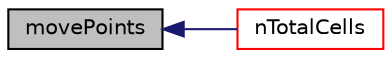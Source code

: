 digraph "movePoints"
{
  bgcolor="transparent";
  edge [fontname="Helvetica",fontsize="10",labelfontname="Helvetica",labelfontsize="10"];
  node [fontname="Helvetica",fontsize="10",shape=record];
  rankdir="LR";
  Node3891 [label="movePoints",height=0.2,width=0.4,color="black", fillcolor="grey75", style="filled", fontcolor="black"];
  Node3891 -> Node3892 [dir="back",color="midnightblue",fontsize="10",style="solid",fontname="Helvetica"];
  Node3892 [label="nTotalCells",height=0.2,width=0.4,color="red",URL="$a28485.html#af5f312e4d0bc5cbcc088e7c247d3a97a",tooltip="Return total number of cells in decomposed mesh. "];
}
